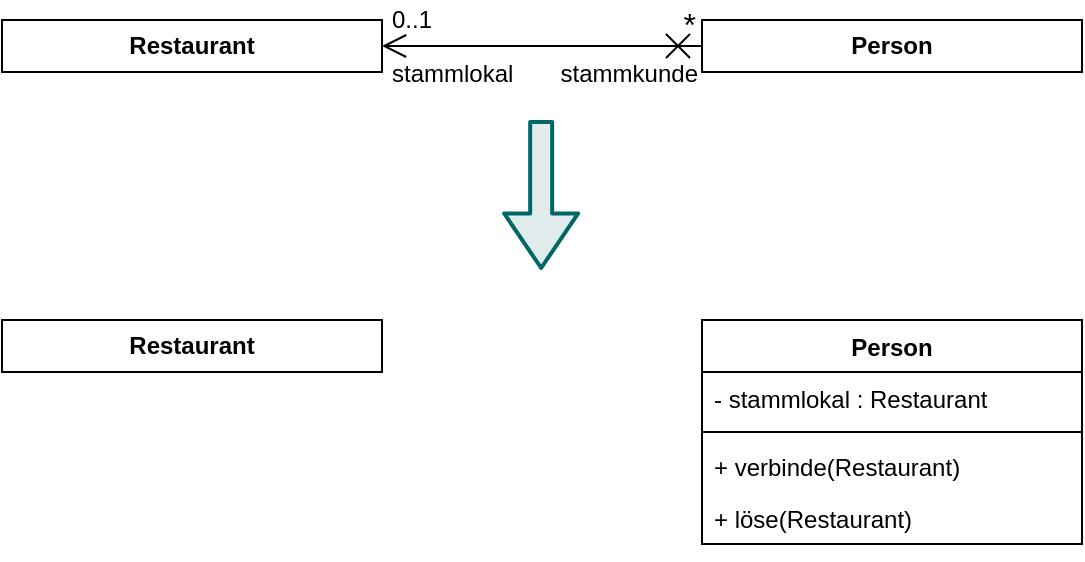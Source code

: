 <mxfile version="25.0.3">
  <diagram name="Seite-1" id="BKRfMI5abuOFoWmJq0zK">
    <mxGraphModel dx="1235" dy="667" grid="1" gridSize="10" guides="1" tooltips="1" connect="1" arrows="1" fold="1" page="1" pageScale="1" pageWidth="827" pageHeight="1169" math="0" shadow="0">
      <root>
        <mxCell id="0" />
        <mxCell id="1" parent="0" />
        <mxCell id="IaKYG4yvnXf-astbD4Oj-56" value="" style="rounded=0;whiteSpace=wrap;html=1;strokeColor=none;fillColor=default;" parent="1" vertex="1">
          <mxGeometry x="80" y="80" width="540" height="280" as="geometry" />
        </mxCell>
        <mxCell id="IaKYG4yvnXf-astbD4Oj-22" value="Person" style="swimlane;fontStyle=1;align=center;verticalAlign=top;childLayout=stackLayout;horizontal=1;startSize=26;horizontalStack=0;resizeParent=1;resizeParentMax=0;resizeLast=0;collapsible=1;marginBottom=0;whiteSpace=wrap;html=1;" parent="1" vertex="1">
          <mxGeometry x="430" y="240" width="190" height="112" as="geometry" />
        </mxCell>
        <mxCell id="IaKYG4yvnXf-astbD4Oj-23" value="- stammlokal : Restaurant" style="text;strokeColor=none;fillColor=none;align=left;verticalAlign=top;spacingLeft=4;spacingRight=4;overflow=hidden;rotatable=0;points=[[0,0.5],[1,0.5]];portConstraint=eastwest;whiteSpace=wrap;html=1;" parent="IaKYG4yvnXf-astbD4Oj-22" vertex="1">
          <mxGeometry y="26" width="190" height="26" as="geometry" />
        </mxCell>
        <mxCell id="IaKYG4yvnXf-astbD4Oj-24" value="" style="line;strokeWidth=1;fillColor=none;align=left;verticalAlign=middle;spacingTop=-1;spacingLeft=3;spacingRight=3;rotatable=0;labelPosition=right;points=[];portConstraint=eastwest;strokeColor=inherit;" parent="IaKYG4yvnXf-astbD4Oj-22" vertex="1">
          <mxGeometry y="52" width="190" height="8" as="geometry" />
        </mxCell>
        <mxCell id="IaKYG4yvnXf-astbD4Oj-25" value="+ verbinde(Restaurant)" style="text;strokeColor=none;fillColor=none;align=left;verticalAlign=top;spacingLeft=4;spacingRight=4;overflow=hidden;rotatable=0;points=[[0,0.5],[1,0.5]];portConstraint=eastwest;whiteSpace=wrap;html=1;" parent="IaKYG4yvnXf-astbD4Oj-22" vertex="1">
          <mxGeometry y="60" width="190" height="26" as="geometry" />
        </mxCell>
        <mxCell id="IaKYG4yvnXf-astbD4Oj-28" value="+ löse(Restaurant)" style="text;strokeColor=none;fillColor=none;align=left;verticalAlign=top;spacingLeft=4;spacingRight=4;overflow=hidden;rotatable=0;points=[[0,0.5],[1,0.5]];portConstraint=eastwest;whiteSpace=wrap;html=1;" parent="IaKYG4yvnXf-astbD4Oj-22" vertex="1">
          <mxGeometry y="86" width="190" height="26" as="geometry" />
        </mxCell>
        <mxCell id="MBw85vdi80VA92OxYh2Z-1" value="Restaurant" style="rounded=0;whiteSpace=wrap;html=1;fontStyle=1" parent="1" vertex="1">
          <mxGeometry x="80" y="240" width="190" height="26" as="geometry" />
        </mxCell>
        <mxCell id="MBw85vdi80VA92OxYh2Z-2" value="Restaurant" style="rounded=0;whiteSpace=wrap;html=1;fontStyle=1" parent="1" vertex="1">
          <mxGeometry x="80" y="90" width="190" height="26" as="geometry" />
        </mxCell>
        <mxCell id="MBw85vdi80VA92OxYh2Z-3" value="Person" style="rounded=0;whiteSpace=wrap;html=1;fontStyle=1" parent="1" vertex="1">
          <mxGeometry x="430" y="90" width="190" height="26" as="geometry" />
        </mxCell>
        <mxCell id="ttQVAZBpi68U4xG_rW-i-1" value="" style="endArrow=cross;html=1;rounded=0;align=center;verticalAlign=top;endFill=0;labelBackgroundColor=none;exitX=1;exitY=0.5;exitDx=0;exitDy=0;entryX=0;entryY=0.5;entryDx=0;entryDy=0;startArrow=open;startFill=0;spacingBottom=0;endSize=10;startSize=10;" parent="1" source="MBw85vdi80VA92OxYh2Z-2" target="MBw85vdi80VA92OxYh2Z-3" edge="1">
          <mxGeometry relative="1" as="geometry">
            <mxPoint x="300" y="130" as="sourcePoint" />
            <mxPoint x="460" y="130" as="targetPoint" />
          </mxGeometry>
        </mxCell>
        <mxCell id="ttQVAZBpi68U4xG_rW-i-2" value="0..1" style="resizable=0;html=1;align=left;verticalAlign=bottom;labelBackgroundColor=none;spacingBottom=5;spacingLeft=3;" parent="ttQVAZBpi68U4xG_rW-i-1" connectable="0" vertex="1">
          <mxGeometry x="-1" relative="1" as="geometry" />
        </mxCell>
        <mxCell id="ttQVAZBpi68U4xG_rW-i-3" value="stammlokal" style="resizable=0;html=1;align=left;verticalAlign=top;labelBackgroundColor=none;spacingLeft=3;" parent="ttQVAZBpi68U4xG_rW-i-1" connectable="0" vertex="1">
          <mxGeometry x="-1" relative="1" as="geometry" />
        </mxCell>
        <mxCell id="ttQVAZBpi68U4xG_rW-i-4" value="&lt;font&gt;*&lt;/font&gt;" style="resizable=0;html=1;align=right;verticalAlign=bottom;labelBackgroundColor=none;spacingBottom=0;spacingRight=3;fontSize=16;" parent="ttQVAZBpi68U4xG_rW-i-1" connectable="0" vertex="1">
          <mxGeometry x="1" relative="1" as="geometry" />
        </mxCell>
        <mxCell id="ttQVAZBpi68U4xG_rW-i-5" value="stammkunde" style="resizable=0;html=1;align=right;verticalAlign=top;labelBackgroundColor=none;spacingBottom=3;spacing=2;spacingRight=3;spacingTop=1;" parent="1" connectable="0" vertex="1">
          <mxGeometry x="480" y="103" as="geometry">
            <mxPoint x="-49" y="-1" as="offset" />
          </mxGeometry>
        </mxCell>
        <mxCell id="ACiCNb84DgdsIeLNEq3g-2" value="" style="shape=flexArrow;endArrow=classic;html=1;rounded=1;strokeColor=#006666;strokeWidth=2;flowAnimation=0;shadow=0;endSize=8.429;startSize=4;endWidth=24;fillColor=#E0ECEC;" edge="1" parent="1">
          <mxGeometry width="50" height="50" relative="1" as="geometry">
            <mxPoint x="349.58" y="140" as="sourcePoint" />
            <mxPoint x="349.58" y="215" as="targetPoint" />
          </mxGeometry>
        </mxCell>
      </root>
    </mxGraphModel>
  </diagram>
</mxfile>
